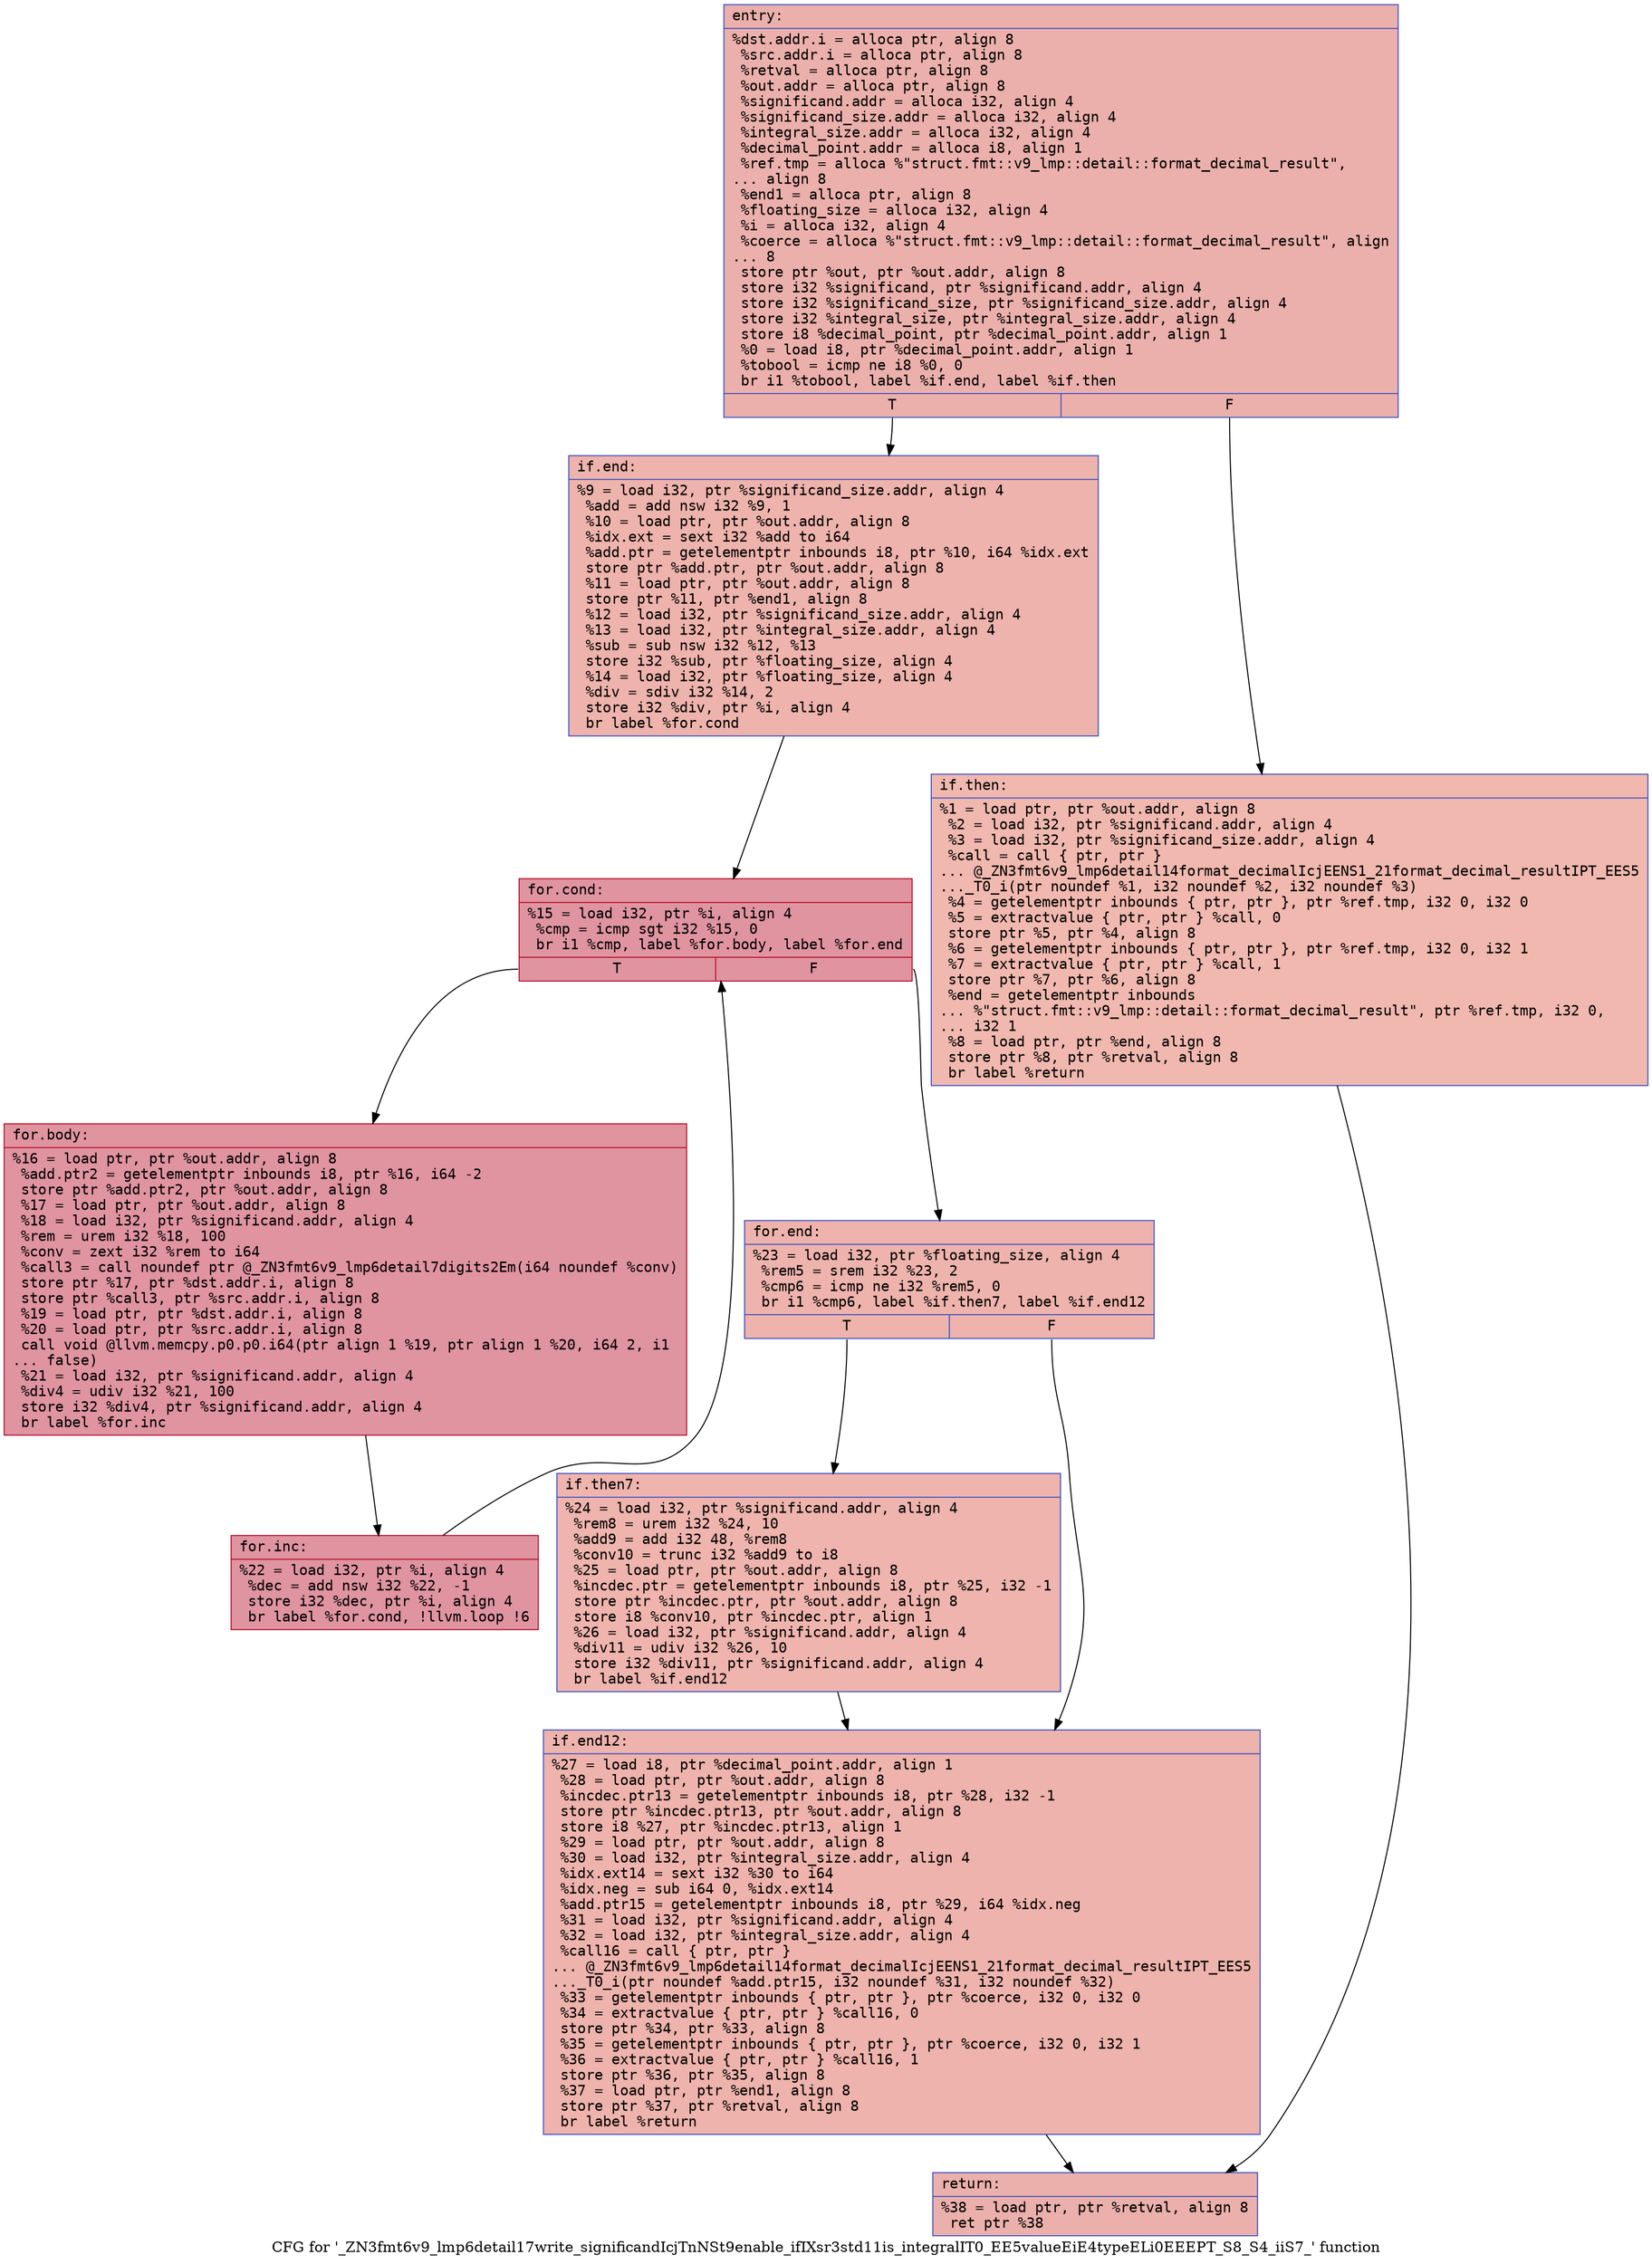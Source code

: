 digraph "CFG for '_ZN3fmt6v9_lmp6detail17write_significandIcjTnNSt9enable_ifIXsr3std11is_integralIT0_EE5valueEiE4typeELi0EEEPT_S8_S4_iiS7_' function" {
	label="CFG for '_ZN3fmt6v9_lmp6detail17write_significandIcjTnNSt9enable_ifIXsr3std11is_integralIT0_EE5valueEiE4typeELi0EEEPT_S8_S4_iiS7_' function";

	Node0x55fec322d890 [shape=record,color="#3d50c3ff", style=filled, fillcolor="#d24b4070" fontname="Courier",label="{entry:\l|  %dst.addr.i = alloca ptr, align 8\l  %src.addr.i = alloca ptr, align 8\l  %retval = alloca ptr, align 8\l  %out.addr = alloca ptr, align 8\l  %significand.addr = alloca i32, align 4\l  %significand_size.addr = alloca i32, align 4\l  %integral_size.addr = alloca i32, align 4\l  %decimal_point.addr = alloca i8, align 1\l  %ref.tmp = alloca %\"struct.fmt::v9_lmp::detail::format_decimal_result\",\l... align 8\l  %end1 = alloca ptr, align 8\l  %floating_size = alloca i32, align 4\l  %i = alloca i32, align 4\l  %coerce = alloca %\"struct.fmt::v9_lmp::detail::format_decimal_result\", align\l... 8\l  store ptr %out, ptr %out.addr, align 8\l  store i32 %significand, ptr %significand.addr, align 4\l  store i32 %significand_size, ptr %significand_size.addr, align 4\l  store i32 %integral_size, ptr %integral_size.addr, align 4\l  store i8 %decimal_point, ptr %decimal_point.addr, align 1\l  %0 = load i8, ptr %decimal_point.addr, align 1\l  %tobool = icmp ne i8 %0, 0\l  br i1 %tobool, label %if.end, label %if.then\l|{<s0>T|<s1>F}}"];
	Node0x55fec322d890:s0 -> Node0x55fec322e960[tooltip="entry -> if.end\nProbability 62.50%" ];
	Node0x55fec322d890:s1 -> Node0x55fec322e9d0[tooltip="entry -> if.then\nProbability 37.50%" ];
	Node0x55fec322e9d0 [shape=record,color="#3d50c3ff", style=filled, fillcolor="#dc5d4a70" fontname="Courier",label="{if.then:\l|  %1 = load ptr, ptr %out.addr, align 8\l  %2 = load i32, ptr %significand.addr, align 4\l  %3 = load i32, ptr %significand_size.addr, align 4\l  %call = call \{ ptr, ptr \}\l... @_ZN3fmt6v9_lmp6detail14format_decimalIcjEENS1_21format_decimal_resultIPT_EES5\l..._T0_i(ptr noundef %1, i32 noundef %2, i32 noundef %3)\l  %4 = getelementptr inbounds \{ ptr, ptr \}, ptr %ref.tmp, i32 0, i32 0\l  %5 = extractvalue \{ ptr, ptr \} %call, 0\l  store ptr %5, ptr %4, align 8\l  %6 = getelementptr inbounds \{ ptr, ptr \}, ptr %ref.tmp, i32 0, i32 1\l  %7 = extractvalue \{ ptr, ptr \} %call, 1\l  store ptr %7, ptr %6, align 8\l  %end = getelementptr inbounds\l... %\"struct.fmt::v9_lmp::detail::format_decimal_result\", ptr %ref.tmp, i32 0,\l... i32 1\l  %8 = load ptr, ptr %end, align 8\l  store ptr %8, ptr %retval, align 8\l  br label %return\l}"];
	Node0x55fec322e9d0 -> Node0x55fec322f230[tooltip="if.then -> return\nProbability 100.00%" ];
	Node0x55fec322e960 [shape=record,color="#3d50c3ff", style=filled, fillcolor="#d6524470" fontname="Courier",label="{if.end:\l|  %9 = load i32, ptr %significand_size.addr, align 4\l  %add = add nsw i32 %9, 1\l  %10 = load ptr, ptr %out.addr, align 8\l  %idx.ext = sext i32 %add to i64\l  %add.ptr = getelementptr inbounds i8, ptr %10, i64 %idx.ext\l  store ptr %add.ptr, ptr %out.addr, align 8\l  %11 = load ptr, ptr %out.addr, align 8\l  store ptr %11, ptr %end1, align 8\l  %12 = load i32, ptr %significand_size.addr, align 4\l  %13 = load i32, ptr %integral_size.addr, align 4\l  %sub = sub nsw i32 %12, %13\l  store i32 %sub, ptr %floating_size, align 4\l  %14 = load i32, ptr %floating_size, align 4\l  %div = sdiv i32 %14, 2\l  store i32 %div, ptr %i, align 4\l  br label %for.cond\l}"];
	Node0x55fec322e960 -> Node0x55fec322fd70[tooltip="if.end -> for.cond\nProbability 100.00%" ];
	Node0x55fec322fd70 [shape=record,color="#b70d28ff", style=filled, fillcolor="#b70d2870" fontname="Courier",label="{for.cond:\l|  %15 = load i32, ptr %i, align 4\l  %cmp = icmp sgt i32 %15, 0\l  br i1 %cmp, label %for.body, label %for.end\l|{<s0>T|<s1>F}}"];
	Node0x55fec322fd70:s0 -> Node0x55fec322ff60[tooltip="for.cond -> for.body\nProbability 96.88%" ];
	Node0x55fec322fd70:s1 -> Node0x55fec322ffb0[tooltip="for.cond -> for.end\nProbability 3.12%" ];
	Node0x55fec322ff60 [shape=record,color="#b70d28ff", style=filled, fillcolor="#b70d2870" fontname="Courier",label="{for.body:\l|  %16 = load ptr, ptr %out.addr, align 8\l  %add.ptr2 = getelementptr inbounds i8, ptr %16, i64 -2\l  store ptr %add.ptr2, ptr %out.addr, align 8\l  %17 = load ptr, ptr %out.addr, align 8\l  %18 = load i32, ptr %significand.addr, align 4\l  %rem = urem i32 %18, 100\l  %conv = zext i32 %rem to i64\l  %call3 = call noundef ptr @_ZN3fmt6v9_lmp6detail7digits2Em(i64 noundef %conv)\l  store ptr %17, ptr %dst.addr.i, align 8\l  store ptr %call3, ptr %src.addr.i, align 8\l  %19 = load ptr, ptr %dst.addr.i, align 8\l  %20 = load ptr, ptr %src.addr.i, align 8\l  call void @llvm.memcpy.p0.p0.i64(ptr align 1 %19, ptr align 1 %20, i64 2, i1\l... false)\l  %21 = load i32, ptr %significand.addr, align 4\l  %div4 = udiv i32 %21, 100\l  store i32 %div4, ptr %significand.addr, align 4\l  br label %for.inc\l}"];
	Node0x55fec322ff60 -> Node0x55fec3230bc0[tooltip="for.body -> for.inc\nProbability 100.00%" ];
	Node0x55fec3230bc0 [shape=record,color="#b70d28ff", style=filled, fillcolor="#b70d2870" fontname="Courier",label="{for.inc:\l|  %22 = load i32, ptr %i, align 4\l  %dec = add nsw i32 %22, -1\l  store i32 %dec, ptr %i, align 4\l  br label %for.cond, !llvm.loop !6\l}"];
	Node0x55fec3230bc0 -> Node0x55fec322fd70[tooltip="for.inc -> for.cond\nProbability 100.00%" ];
	Node0x55fec322ffb0 [shape=record,color="#3d50c3ff", style=filled, fillcolor="#d6524470" fontname="Courier",label="{for.end:\l|  %23 = load i32, ptr %floating_size, align 4\l  %rem5 = srem i32 %23, 2\l  %cmp6 = icmp ne i32 %rem5, 0\l  br i1 %cmp6, label %if.then7, label %if.end12\l|{<s0>T|<s1>F}}"];
	Node0x55fec322ffb0:s0 -> Node0x55fec3231170[tooltip="for.end -> if.then7\nProbability 62.50%" ];
	Node0x55fec322ffb0:s1 -> Node0x55fec32311c0[tooltip="for.end -> if.end12\nProbability 37.50%" ];
	Node0x55fec3231170 [shape=record,color="#3d50c3ff", style=filled, fillcolor="#d8564670" fontname="Courier",label="{if.then7:\l|  %24 = load i32, ptr %significand.addr, align 4\l  %rem8 = urem i32 %24, 10\l  %add9 = add i32 48, %rem8\l  %conv10 = trunc i32 %add9 to i8\l  %25 = load ptr, ptr %out.addr, align 8\l  %incdec.ptr = getelementptr inbounds i8, ptr %25, i32 -1\l  store ptr %incdec.ptr, ptr %out.addr, align 8\l  store i8 %conv10, ptr %incdec.ptr, align 1\l  %26 = load i32, ptr %significand.addr, align 4\l  %div11 = udiv i32 %26, 10\l  store i32 %div11, ptr %significand.addr, align 4\l  br label %if.end12\l}"];
	Node0x55fec3231170 -> Node0x55fec32311c0[tooltip="if.then7 -> if.end12\nProbability 100.00%" ];
	Node0x55fec32311c0 [shape=record,color="#3d50c3ff", style=filled, fillcolor="#d6524470" fontname="Courier",label="{if.end12:\l|  %27 = load i8, ptr %decimal_point.addr, align 1\l  %28 = load ptr, ptr %out.addr, align 8\l  %incdec.ptr13 = getelementptr inbounds i8, ptr %28, i32 -1\l  store ptr %incdec.ptr13, ptr %out.addr, align 8\l  store i8 %27, ptr %incdec.ptr13, align 1\l  %29 = load ptr, ptr %out.addr, align 8\l  %30 = load i32, ptr %integral_size.addr, align 4\l  %idx.ext14 = sext i32 %30 to i64\l  %idx.neg = sub i64 0, %idx.ext14\l  %add.ptr15 = getelementptr inbounds i8, ptr %29, i64 %idx.neg\l  %31 = load i32, ptr %significand.addr, align 4\l  %32 = load i32, ptr %integral_size.addr, align 4\l  %call16 = call \{ ptr, ptr \}\l... @_ZN3fmt6v9_lmp6detail14format_decimalIcjEENS1_21format_decimal_resultIPT_EES5\l..._T0_i(ptr noundef %add.ptr15, i32 noundef %31, i32 noundef %32)\l  %33 = getelementptr inbounds \{ ptr, ptr \}, ptr %coerce, i32 0, i32 0\l  %34 = extractvalue \{ ptr, ptr \} %call16, 0\l  store ptr %34, ptr %33, align 8\l  %35 = getelementptr inbounds \{ ptr, ptr \}, ptr %coerce, i32 0, i32 1\l  %36 = extractvalue \{ ptr, ptr \} %call16, 1\l  store ptr %36, ptr %35, align 8\l  %37 = load ptr, ptr %end1, align 8\l  store ptr %37, ptr %retval, align 8\l  br label %return\l}"];
	Node0x55fec32311c0 -> Node0x55fec322f230[tooltip="if.end12 -> return\nProbability 100.00%" ];
	Node0x55fec322f230 [shape=record,color="#3d50c3ff", style=filled, fillcolor="#d24b4070" fontname="Courier",label="{return:\l|  %38 = load ptr, ptr %retval, align 8\l  ret ptr %38\l}"];
}
